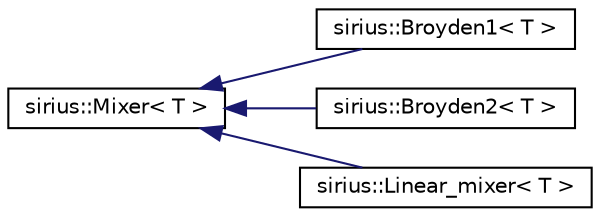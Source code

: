digraph "Graphical Class Hierarchy"
{
 // INTERACTIVE_SVG=YES
  edge [fontname="Helvetica",fontsize="10",labelfontname="Helvetica",labelfontsize="10"];
  node [fontname="Helvetica",fontsize="10",shape=record];
  rankdir="LR";
  Node1 [label="sirius::Mixer\< T \>",height=0.2,width=0.4,color="black", fillcolor="white", style="filled",URL="$classsirius_1_1_mixer.html",tooltip="Abstract mixer. "];
  Node1 -> Node2 [dir="back",color="midnightblue",fontsize="10",style="solid",fontname="Helvetica"];
  Node2 [label="sirius::Broyden1\< T \>",height=0.2,width=0.4,color="black", fillcolor="white", style="filled",URL="$classsirius_1_1_broyden1.html",tooltip="Broyden mixer. "];
  Node1 -> Node3 [dir="back",color="midnightblue",fontsize="10",style="solid",fontname="Helvetica"];
  Node3 [label="sirius::Broyden2\< T \>",height=0.2,width=0.4,color="black", fillcolor="white", style="filled",URL="$classsirius_1_1_broyden2.html",tooltip="Broyden mixer. "];
  Node1 -> Node4 [dir="back",color="midnightblue",fontsize="10",style="solid",fontname="Helvetica"];
  Node4 [label="sirius::Linear_mixer\< T \>",height=0.2,width=0.4,color="black", fillcolor="white", style="filled",URL="$classsirius_1_1_linear__mixer.html",tooltip="Primitive linear mixer. "];
}
